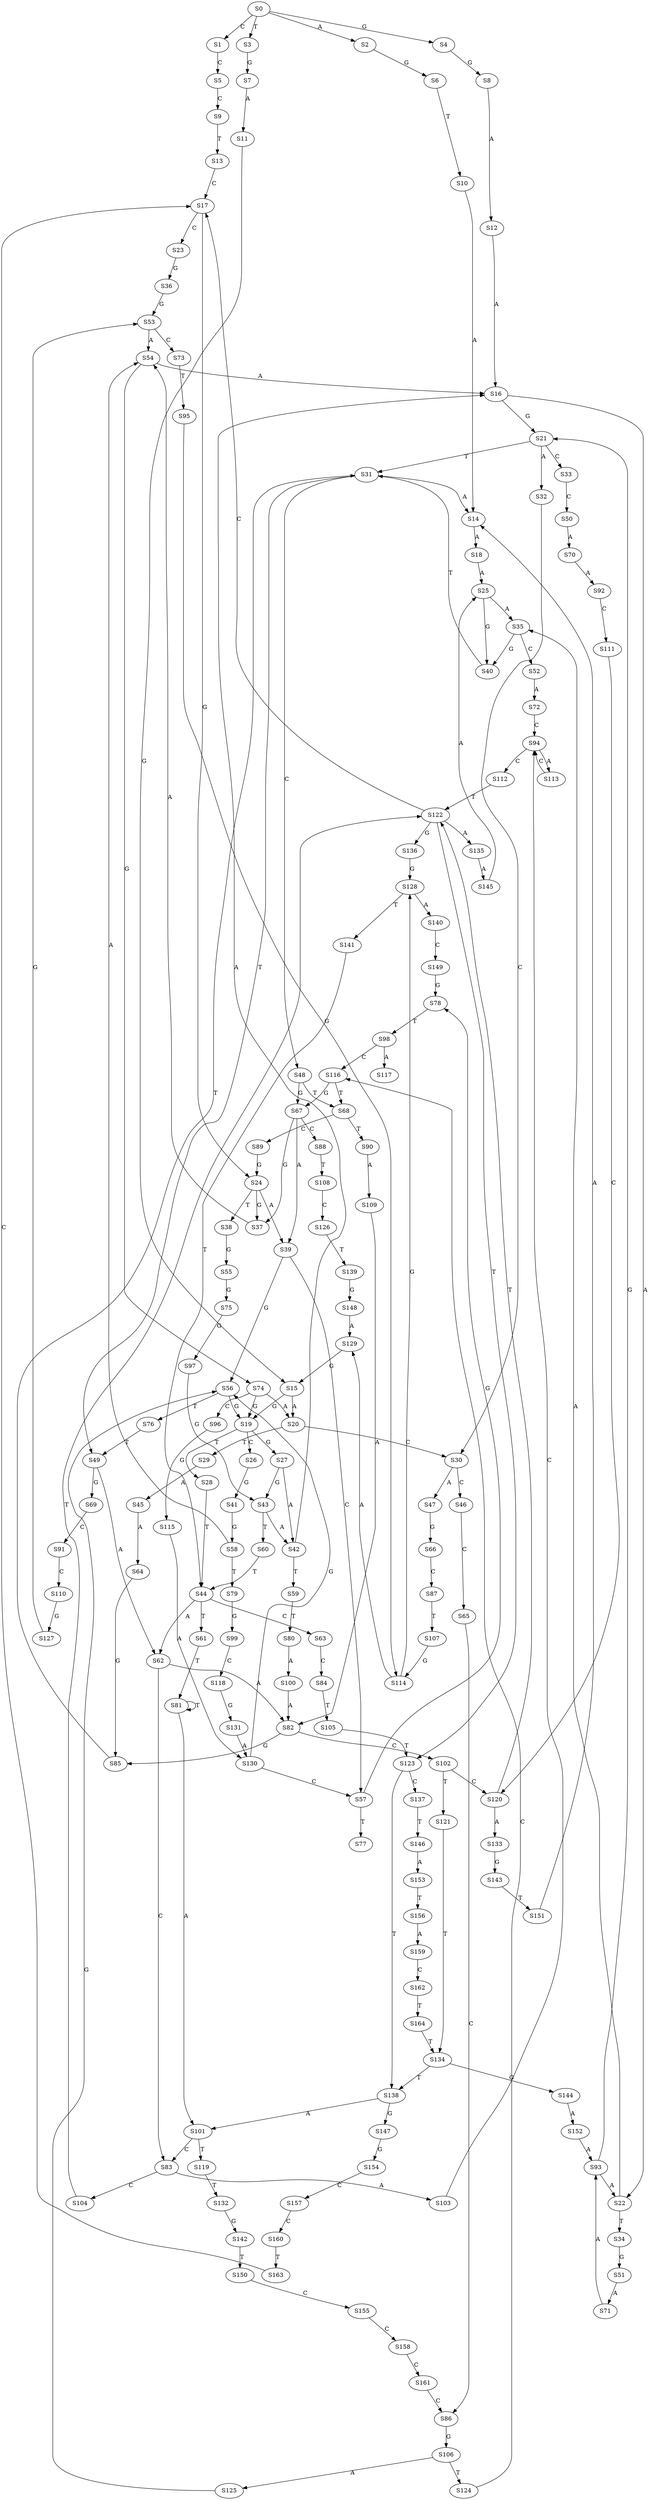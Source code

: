strict digraph  {
	S0 -> S1 [ label = C ];
	S0 -> S2 [ label = A ];
	S0 -> S3 [ label = T ];
	S0 -> S4 [ label = G ];
	S1 -> S5 [ label = C ];
	S2 -> S6 [ label = G ];
	S3 -> S7 [ label = G ];
	S4 -> S8 [ label = G ];
	S5 -> S9 [ label = C ];
	S6 -> S10 [ label = T ];
	S7 -> S11 [ label = A ];
	S8 -> S12 [ label = A ];
	S9 -> S13 [ label = T ];
	S10 -> S14 [ label = A ];
	S11 -> S15 [ label = G ];
	S12 -> S16 [ label = A ];
	S13 -> S17 [ label = C ];
	S14 -> S18 [ label = A ];
	S15 -> S19 [ label = G ];
	S15 -> S20 [ label = A ];
	S16 -> S21 [ label = G ];
	S16 -> S22 [ label = A ];
	S17 -> S23 [ label = C ];
	S17 -> S24 [ label = G ];
	S18 -> S25 [ label = A ];
	S19 -> S26 [ label = C ];
	S19 -> S27 [ label = G ];
	S19 -> S28 [ label = T ];
	S20 -> S29 [ label = T ];
	S20 -> S30 [ label = C ];
	S21 -> S31 [ label = T ];
	S21 -> S32 [ label = A ];
	S21 -> S33 [ label = C ];
	S22 -> S34 [ label = T ];
	S22 -> S35 [ label = A ];
	S23 -> S36 [ label = G ];
	S24 -> S37 [ label = G ];
	S24 -> S38 [ label = T ];
	S24 -> S39 [ label = A ];
	S25 -> S40 [ label = G ];
	S25 -> S35 [ label = A ];
	S26 -> S41 [ label = G ];
	S27 -> S42 [ label = A ];
	S27 -> S43 [ label = G ];
	S28 -> S44 [ label = T ];
	S29 -> S45 [ label = A ];
	S30 -> S46 [ label = C ];
	S30 -> S47 [ label = A ];
	S31 -> S48 [ label = C ];
	S31 -> S14 [ label = A ];
	S31 -> S49 [ label = T ];
	S32 -> S30 [ label = C ];
	S33 -> S50 [ label = C ];
	S34 -> S51 [ label = G ];
	S35 -> S40 [ label = G ];
	S35 -> S52 [ label = C ];
	S36 -> S53 [ label = G ];
	S37 -> S54 [ label = A ];
	S38 -> S55 [ label = G ];
	S39 -> S56 [ label = G ];
	S39 -> S57 [ label = C ];
	S40 -> S31 [ label = T ];
	S41 -> S58 [ label = G ];
	S42 -> S59 [ label = T ];
	S42 -> S16 [ label = A ];
	S43 -> S60 [ label = T ];
	S43 -> S42 [ label = A ];
	S44 -> S61 [ label = T ];
	S44 -> S62 [ label = A ];
	S44 -> S63 [ label = C ];
	S45 -> S64 [ label = A ];
	S46 -> S65 [ label = C ];
	S47 -> S66 [ label = G ];
	S48 -> S67 [ label = G ];
	S48 -> S68 [ label = T ];
	S49 -> S69 [ label = G ];
	S49 -> S62 [ label = A ];
	S50 -> S70 [ label = A ];
	S51 -> S71 [ label = A ];
	S52 -> S72 [ label = A ];
	S53 -> S73 [ label = C ];
	S53 -> S54 [ label = A ];
	S54 -> S74 [ label = G ];
	S54 -> S16 [ label = A ];
	S55 -> S75 [ label = G ];
	S56 -> S19 [ label = G ];
	S56 -> S76 [ label = T ];
	S57 -> S77 [ label = T ];
	S57 -> S78 [ label = G ];
	S58 -> S79 [ label = T ];
	S58 -> S54 [ label = A ];
	S59 -> S80 [ label = T ];
	S60 -> S44 [ label = T ];
	S61 -> S81 [ label = T ];
	S62 -> S82 [ label = A ];
	S62 -> S83 [ label = C ];
	S63 -> S84 [ label = C ];
	S64 -> S85 [ label = G ];
	S65 -> S86 [ label = C ];
	S66 -> S87 [ label = C ];
	S67 -> S88 [ label = C ];
	S67 -> S39 [ label = A ];
	S67 -> S37 [ label = G ];
	S68 -> S89 [ label = C ];
	S68 -> S90 [ label = T ];
	S69 -> S91 [ label = C ];
	S70 -> S92 [ label = A ];
	S71 -> S93 [ label = A ];
	S72 -> S94 [ label = C ];
	S73 -> S95 [ label = T ];
	S74 -> S96 [ label = C ];
	S74 -> S20 [ label = A ];
	S74 -> S19 [ label = G ];
	S75 -> S97 [ label = G ];
	S76 -> S49 [ label = T ];
	S78 -> S98 [ label = T ];
	S79 -> S99 [ label = G ];
	S80 -> S100 [ label = A ];
	S81 -> S101 [ label = A ];
	S81 -> S81 [ label = T ];
	S82 -> S102 [ label = C ];
	S82 -> S85 [ label = G ];
	S83 -> S103 [ label = A ];
	S83 -> S104 [ label = C ];
	S84 -> S105 [ label = T ];
	S85 -> S31 [ label = T ];
	S86 -> S106 [ label = G ];
	S87 -> S107 [ label = T ];
	S88 -> S108 [ label = T ];
	S89 -> S24 [ label = G ];
	S90 -> S109 [ label = A ];
	S91 -> S110 [ label = C ];
	S92 -> S111 [ label = C ];
	S93 -> S21 [ label = G ];
	S93 -> S22 [ label = A ];
	S94 -> S112 [ label = C ];
	S94 -> S113 [ label = A ];
	S95 -> S114 [ label = G ];
	S96 -> S115 [ label = G ];
	S97 -> S43 [ label = G ];
	S98 -> S116 [ label = C ];
	S98 -> S117 [ label = A ];
	S99 -> S118 [ label = C ];
	S100 -> S82 [ label = A ];
	S101 -> S83 [ label = C ];
	S101 -> S119 [ label = T ];
	S102 -> S120 [ label = C ];
	S102 -> S121 [ label = T ];
	S103 -> S94 [ label = C ];
	S104 -> S122 [ label = T ];
	S105 -> S123 [ label = T ];
	S106 -> S124 [ label = T ];
	S106 -> S125 [ label = A ];
	S107 -> S114 [ label = G ];
	S108 -> S126 [ label = C ];
	S109 -> S82 [ label = A ];
	S110 -> S127 [ label = G ];
	S111 -> S120 [ label = C ];
	S112 -> S122 [ label = T ];
	S113 -> S94 [ label = C ];
	S114 -> S128 [ label = G ];
	S114 -> S129 [ label = A ];
	S115 -> S130 [ label = A ];
	S116 -> S67 [ label = G ];
	S116 -> S68 [ label = T ];
	S118 -> S131 [ label = G ];
	S119 -> S132 [ label = T ];
	S120 -> S122 [ label = T ];
	S120 -> S133 [ label = A ];
	S121 -> S134 [ label = T ];
	S122 -> S135 [ label = A ];
	S122 -> S17 [ label = C ];
	S122 -> S136 [ label = G ];
	S122 -> S123 [ label = T ];
	S123 -> S137 [ label = C ];
	S123 -> S138 [ label = T ];
	S124 -> S116 [ label = C ];
	S125 -> S56 [ label = G ];
	S126 -> S139 [ label = T ];
	S127 -> S53 [ label = G ];
	S128 -> S140 [ label = A ];
	S128 -> S141 [ label = T ];
	S129 -> S15 [ label = G ];
	S130 -> S57 [ label = C ];
	S130 -> S56 [ label = G ];
	S131 -> S130 [ label = A ];
	S132 -> S142 [ label = G ];
	S133 -> S143 [ label = G ];
	S134 -> S138 [ label = T ];
	S134 -> S144 [ label = G ];
	S135 -> S145 [ label = A ];
	S136 -> S128 [ label = G ];
	S137 -> S146 [ label = T ];
	S138 -> S147 [ label = G ];
	S138 -> S101 [ label = A ];
	S139 -> S148 [ label = G ];
	S140 -> S149 [ label = C ];
	S141 -> S44 [ label = T ];
	S142 -> S150 [ label = T ];
	S143 -> S151 [ label = T ];
	S144 -> S152 [ label = A ];
	S145 -> S25 [ label = A ];
	S146 -> S153 [ label = A ];
	S147 -> S154 [ label = G ];
	S148 -> S129 [ label = A ];
	S149 -> S78 [ label = G ];
	S150 -> S155 [ label = C ];
	S151 -> S14 [ label = A ];
	S152 -> S93 [ label = A ];
	S153 -> S156 [ label = T ];
	S154 -> S157 [ label = C ];
	S155 -> S158 [ label = C ];
	S156 -> S159 [ label = A ];
	S157 -> S160 [ label = C ];
	S158 -> S161 [ label = C ];
	S159 -> S162 [ label = C ];
	S160 -> S163 [ label = T ];
	S161 -> S86 [ label = C ];
	S162 -> S164 [ label = T ];
	S163 -> S17 [ label = C ];
	S164 -> S134 [ label = T ];
}
